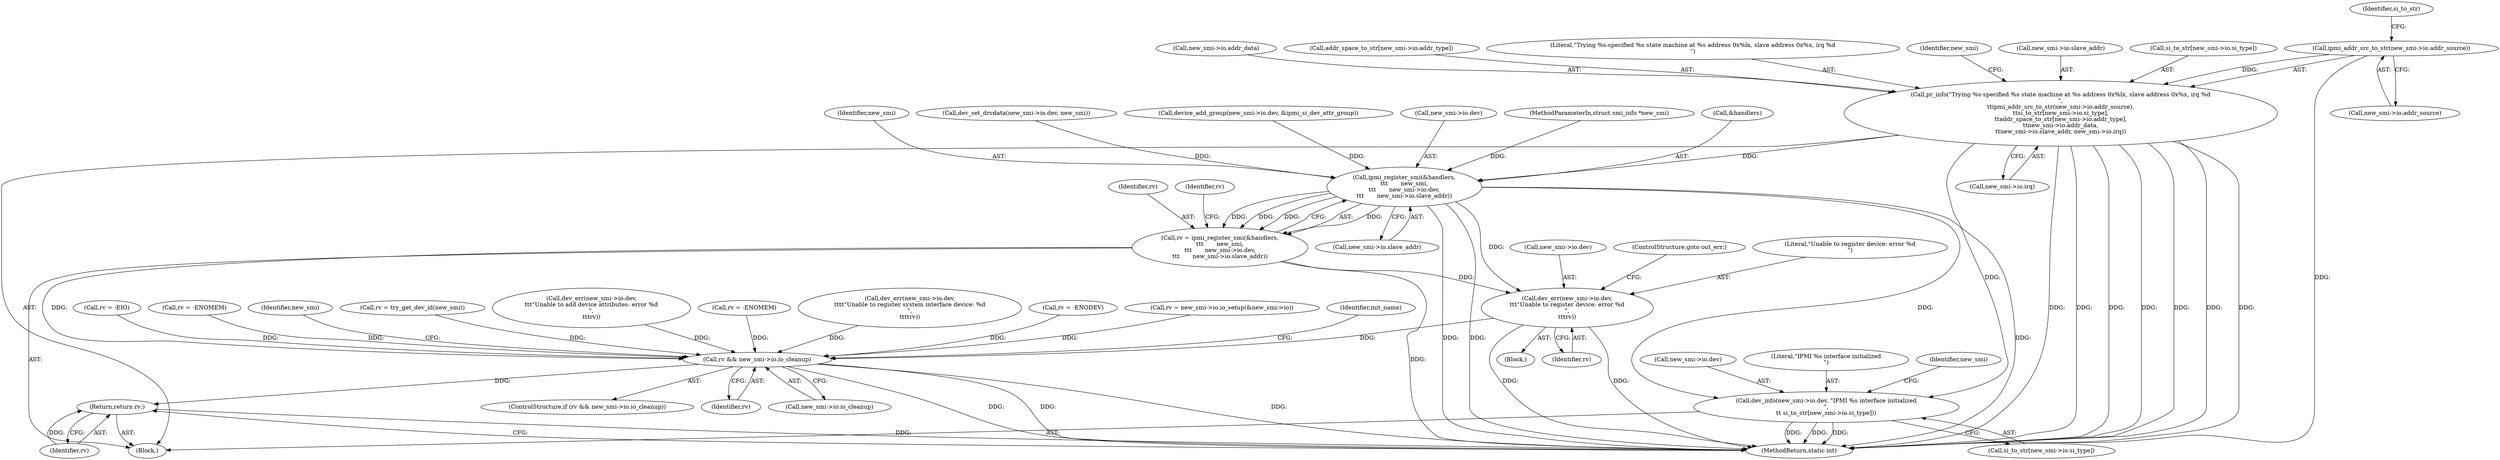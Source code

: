 digraph "0_linux_401e7e88d4ef80188ffa07095ac00456f901b8c4@array" {
"1000123" [label="(Call,pr_info(\"Trying %s-specified %s state machine at %s address 0x%lx, slave address 0x%x, irq %d\n\",\n\t\tipmi_addr_src_to_str(new_smi->io.addr_source),\n\t\tsi_to_str[new_smi->io.si_type],\n\t\taddr_space_to_str[new_smi->io.addr_type],\n\t\tnew_smi->io.addr_data,\n\t\tnew_smi->io.slave_addr, new_smi->io.irq))"];
"1000125" [label="(Call,ipmi_addr_src_to_str(new_smi->io.addr_source))"];
"1000525" [label="(Call,ipmi_register_smi(&handlers,\n\t\t\t       new_smi,\n\t\t\t       new_smi->io.dev,\n\t\t\t       new_smi->io.slave_addr))"];
"1000523" [label="(Call,rv = ipmi_register_smi(&handlers,\n\t\t\t       new_smi,\n\t\t\t       new_smi->io.dev,\n\t\t\t       new_smi->io.slave_addr))"];
"1000542" [label="(Call,dev_err(new_smi->io.dev,\n\t\t\t\"Unable to register device: error %d\n\",\n\t\t\trv))"];
"1000579" [label="(Call,rv && new_smi->io.io_cleanup)"];
"1000601" [label="(Return,return rv;)"];
"1000553" [label="(Call,dev_info(new_smi->io.dev, \"IPMI %s interface initialized\n\",\n\t\t si_to_str[new_smi->io.si_type]))"];
"1000529" [label="(Call,new_smi->io.dev)"];
"1000342" [label="(Call,rv = -ENODEV)"];
"1000542" [label="(Call,dev_err(new_smi->io.dev,\n\t\t\t\"Unable to register device: error %d\n\",\n\t\t\trv))"];
"1000540" [label="(Identifier,rv)"];
"1000305" [label="(Call,rv = new_smi->io.io_setup(&new_smi->io))"];
"1000572" [label="(Identifier,new_smi)"];
"1000112" [label="(MethodParameterIn,struct smi_info *new_smi)"];
"1000550" [label="(ControlStructure,goto out_err;)"];
"1000600" [label="(Identifier,init_name)"];
"1000235" [label="(Call,rv = -ENOMEM)"];
"1000163" [label="(Identifier,new_smi)"];
"1000526" [label="(Call,&handlers)"];
"1000581" [label="(Call,new_smi->io.io_cleanup)"];
"1000150" [label="(Call,new_smi->io.slave_addr)"];
"1000192" [label="(Call,rv = -EIO)"];
"1000590" [label="(Identifier,new_smi)"];
"1000534" [label="(Call,new_smi->io.slave_addr)"];
"1000578" [label="(ControlStructure,if (rv && new_smi->io.io_cleanup))"];
"1000528" [label="(Identifier,new_smi)"];
"1000548" [label="(Literal,\"Unable to register device: error %d\n\")"];
"1000347" [label="(Call,rv = try_get_dev_id(new_smi))"];
"1000541" [label="(Block,)"];
"1000579" [label="(Call,rv && new_smi->io.io_cleanup)"];
"1000580" [label="(Identifier,rv)"];
"1000131" [label="(Call,si_to_str[new_smi->io.si_type])"];
"1000525" [label="(Call,ipmi_register_smi(&handlers,\n\t\t\t       new_smi,\n\t\t\t       new_smi->io.dev,\n\t\t\t       new_smi->io.slave_addr))"];
"1000601" [label="(Return,return rv;)"];
"1000554" [label="(Call,new_smi->io.dev)"];
"1000126" [label="(Call,new_smi->io.addr_source)"];
"1000523" [label="(Call,rv = ipmi_register_smi(&handlers,\n\t\t\t       new_smi,\n\t\t\t       new_smi->io.dev,\n\t\t\t       new_smi->io.slave_addr))"];
"1000509" [label="(Call,dev_err(new_smi->io.dev,\n\t\t\t\"Unable to add device attributes: error %d\n\",\n\t\t\trv))"];
"1000145" [label="(Call,new_smi->io.addr_data)"];
"1000125" [label="(Call,ipmi_addr_src_to_str(new_smi->io.addr_source))"];
"1000602" [label="(Identifier,rv)"];
"1000560" [label="(Call,si_to_str[new_smi->io.si_type])"];
"1000549" [label="(Identifier,rv)"];
"1000138" [label="(Call,addr_space_to_str[new_smi->io.addr_type])"];
"1000543" [label="(Call,new_smi->io.dev)"];
"1000603" [label="(MethodReturn,static int)"];
"1000489" [label="(Call,dev_set_drvdata(new_smi->io.dev, new_smi))"];
"1000123" [label="(Call,pr_info(\"Trying %s-specified %s state machine at %s address 0x%lx, slave address 0x%x, irq %d\n\",\n\t\tipmi_addr_src_to_str(new_smi->io.addr_source),\n\t\tsi_to_str[new_smi->io.si_type],\n\t\taddr_space_to_str[new_smi->io.addr_type],\n\t\tnew_smi->io.addr_data,\n\t\tnew_smi->io.slave_addr, new_smi->io.irq))"];
"1000124" [label="(Literal,\"Trying %s-specified %s state machine at %s address 0x%lx, slave address 0x%x, irq %d\n\")"];
"1000155" [label="(Call,new_smi->io.irq)"];
"1000498" [label="(Call,device_add_group(new_smi->io.dev, &ipmi_si_dev_attr_group))"];
"1000286" [label="(Call,rv = -ENOMEM)"];
"1000475" [label="(Call,dev_err(new_smi->io.dev,\n\t\t\t\t\"Unable to register system interface device: %d\n\",\n\t\t\t\trv))"];
"1000113" [label="(Block,)"];
"1000132" [label="(Identifier,si_to_str)"];
"1000524" [label="(Identifier,rv)"];
"1000559" [label="(Literal,\"IPMI %s interface initialized\n\")"];
"1000553" [label="(Call,dev_info(new_smi->io.dev, \"IPMI %s interface initialized\n\",\n\t\t si_to_str[new_smi->io.si_type]))"];
"1000123" -> "1000113"  [label="AST: "];
"1000123" -> "1000155"  [label="CFG: "];
"1000124" -> "1000123"  [label="AST: "];
"1000125" -> "1000123"  [label="AST: "];
"1000131" -> "1000123"  [label="AST: "];
"1000138" -> "1000123"  [label="AST: "];
"1000145" -> "1000123"  [label="AST: "];
"1000150" -> "1000123"  [label="AST: "];
"1000155" -> "1000123"  [label="AST: "];
"1000163" -> "1000123"  [label="CFG: "];
"1000123" -> "1000603"  [label="DDG: "];
"1000123" -> "1000603"  [label="DDG: "];
"1000123" -> "1000603"  [label="DDG: "];
"1000123" -> "1000603"  [label="DDG: "];
"1000123" -> "1000603"  [label="DDG: "];
"1000123" -> "1000603"  [label="DDG: "];
"1000123" -> "1000603"  [label="DDG: "];
"1000125" -> "1000123"  [label="DDG: "];
"1000123" -> "1000525"  [label="DDG: "];
"1000123" -> "1000553"  [label="DDG: "];
"1000125" -> "1000126"  [label="CFG: "];
"1000126" -> "1000125"  [label="AST: "];
"1000132" -> "1000125"  [label="CFG: "];
"1000125" -> "1000603"  [label="DDG: "];
"1000525" -> "1000523"  [label="AST: "];
"1000525" -> "1000534"  [label="CFG: "];
"1000526" -> "1000525"  [label="AST: "];
"1000528" -> "1000525"  [label="AST: "];
"1000529" -> "1000525"  [label="AST: "];
"1000534" -> "1000525"  [label="AST: "];
"1000523" -> "1000525"  [label="CFG: "];
"1000525" -> "1000603"  [label="DDG: "];
"1000525" -> "1000603"  [label="DDG: "];
"1000525" -> "1000603"  [label="DDG: "];
"1000525" -> "1000523"  [label="DDG: "];
"1000525" -> "1000523"  [label="DDG: "];
"1000525" -> "1000523"  [label="DDG: "];
"1000525" -> "1000523"  [label="DDG: "];
"1000489" -> "1000525"  [label="DDG: "];
"1000112" -> "1000525"  [label="DDG: "];
"1000498" -> "1000525"  [label="DDG: "];
"1000525" -> "1000542"  [label="DDG: "];
"1000525" -> "1000553"  [label="DDG: "];
"1000523" -> "1000113"  [label="AST: "];
"1000524" -> "1000523"  [label="AST: "];
"1000540" -> "1000523"  [label="CFG: "];
"1000523" -> "1000603"  [label="DDG: "];
"1000523" -> "1000542"  [label="DDG: "];
"1000523" -> "1000579"  [label="DDG: "];
"1000542" -> "1000541"  [label="AST: "];
"1000542" -> "1000549"  [label="CFG: "];
"1000543" -> "1000542"  [label="AST: "];
"1000548" -> "1000542"  [label="AST: "];
"1000549" -> "1000542"  [label="AST: "];
"1000550" -> "1000542"  [label="CFG: "];
"1000542" -> "1000603"  [label="DDG: "];
"1000542" -> "1000603"  [label="DDG: "];
"1000542" -> "1000579"  [label="DDG: "];
"1000579" -> "1000578"  [label="AST: "];
"1000579" -> "1000580"  [label="CFG: "];
"1000579" -> "1000581"  [label="CFG: "];
"1000580" -> "1000579"  [label="AST: "];
"1000581" -> "1000579"  [label="AST: "];
"1000590" -> "1000579"  [label="CFG: "];
"1000600" -> "1000579"  [label="CFG: "];
"1000579" -> "1000603"  [label="DDG: "];
"1000579" -> "1000603"  [label="DDG: "];
"1000579" -> "1000603"  [label="DDG: "];
"1000235" -> "1000579"  [label="DDG: "];
"1000342" -> "1000579"  [label="DDG: "];
"1000286" -> "1000579"  [label="DDG: "];
"1000347" -> "1000579"  [label="DDG: "];
"1000509" -> "1000579"  [label="DDG: "];
"1000305" -> "1000579"  [label="DDG: "];
"1000192" -> "1000579"  [label="DDG: "];
"1000475" -> "1000579"  [label="DDG: "];
"1000579" -> "1000601"  [label="DDG: "];
"1000601" -> "1000113"  [label="AST: "];
"1000601" -> "1000602"  [label="CFG: "];
"1000602" -> "1000601"  [label="AST: "];
"1000603" -> "1000601"  [label="CFG: "];
"1000601" -> "1000603"  [label="DDG: "];
"1000602" -> "1000601"  [label="DDG: "];
"1000553" -> "1000113"  [label="AST: "];
"1000553" -> "1000560"  [label="CFG: "];
"1000554" -> "1000553"  [label="AST: "];
"1000559" -> "1000553"  [label="AST: "];
"1000560" -> "1000553"  [label="AST: "];
"1000572" -> "1000553"  [label="CFG: "];
"1000553" -> "1000603"  [label="DDG: "];
"1000553" -> "1000603"  [label="DDG: "];
"1000553" -> "1000603"  [label="DDG: "];
}
